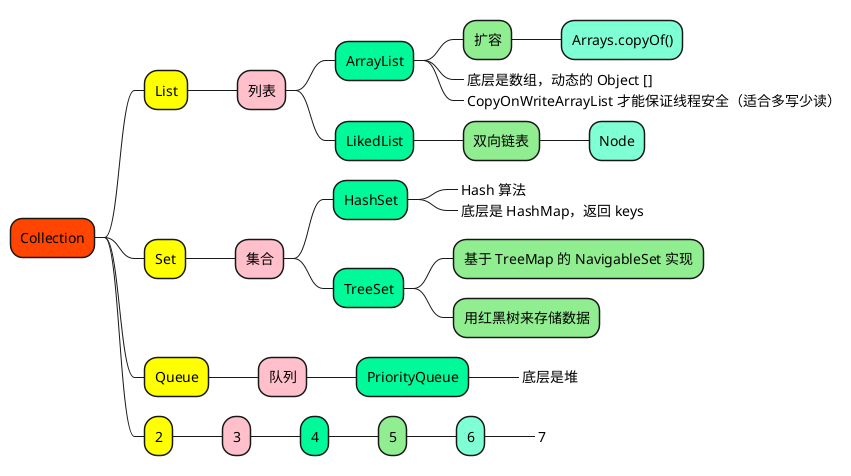 @startmindmap

+[#OrangeRed] Collection

++[#yellow] List

+++[#Pink] 列表

++++[#MediumSpringGreen] ArrayList
+++++[#LightGreen] 扩容
++++++[#Aquamarine] Arrays.copyOf()
+++++[#MediumSpringGreen]_ 底层是数组，动态的 Object []
+++++[#MediumSpringGreen]_ CopyOnWriteArrayList 才能保证线程安全（适合多写少读）

++++[#MediumSpringGreen] LikedList
+++++[#LightGreen] 双向链表
++++++[#Aquamarine] Node




++[#yellow] Set

+++[#Pink] 集合

++++[#MediumSpringGreen] HashSet
+++++[#LightGreen]_ Hash 算法
+++++[#LightGreen]_ 底层是 HashMap，返回 keys

++++[#MediumSpringGreen] TreeSet
+++++[#LightGreen] 基于 TreeMap 的 NavigableSet 实现
+++++[#LightGreen] 用红黑树来存储数据




++[#yellow] Queue

+++[#Pink] 队列

++++[#MediumSpringGreen] PriorityQueue
+++++[#LightGreen]_ 底层是堆






++[#yellow] 2

+++[#Pink] 3

++++[#MediumSpringGreen] 4
+++++[#LightGreen] 5
++++++[#Aquamarine] 6
+++++++[#Aquamarine]_ 7





@endmindmap
